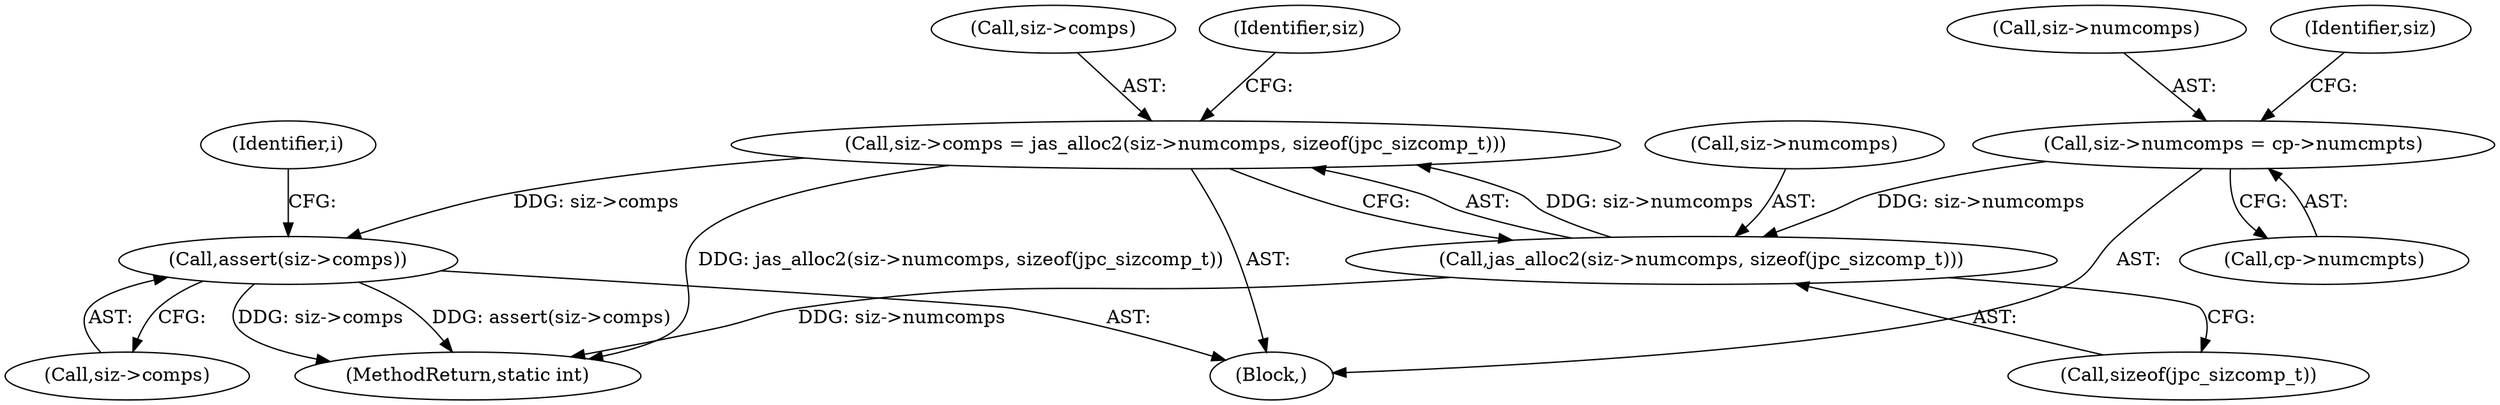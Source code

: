 digraph "0_jasper_d42b2388f7f8e0332c846675133acea151fc557a_38@pointer" {
"1000268" [label="(Call,siz->comps = jas_alloc2(siz->numcomps, sizeof(jpc_sizcomp_t)))"];
"1000272" [label="(Call,jas_alloc2(siz->numcomps, sizeof(jpc_sizcomp_t)))"];
"1000261" [label="(Call,siz->numcomps = cp->numcmpts)"];
"1000278" [label="(Call,assert(siz->comps))"];
"1001187" [label="(MethodReturn,static int)"];
"1000268" [label="(Call,siz->comps = jas_alloc2(siz->numcomps, sizeof(jpc_sizcomp_t)))"];
"1000284" [label="(Identifier,i)"];
"1000276" [label="(Call,sizeof(jpc_sizcomp_t))"];
"1000261" [label="(Call,siz->numcomps = cp->numcmpts)"];
"1000269" [label="(Call,siz->comps)"];
"1000106" [label="(Block,)"];
"1000280" [label="(Identifier,siz)"];
"1000279" [label="(Call,siz->comps)"];
"1000265" [label="(Call,cp->numcmpts)"];
"1000272" [label="(Call,jas_alloc2(siz->numcomps, sizeof(jpc_sizcomp_t)))"];
"1000262" [label="(Call,siz->numcomps)"];
"1000278" [label="(Call,assert(siz->comps))"];
"1000273" [label="(Call,siz->numcomps)"];
"1000270" [label="(Identifier,siz)"];
"1000268" -> "1000106"  [label="AST: "];
"1000268" -> "1000272"  [label="CFG: "];
"1000269" -> "1000268"  [label="AST: "];
"1000272" -> "1000268"  [label="AST: "];
"1000280" -> "1000268"  [label="CFG: "];
"1000268" -> "1001187"  [label="DDG: jas_alloc2(siz->numcomps, sizeof(jpc_sizcomp_t))"];
"1000272" -> "1000268"  [label="DDG: siz->numcomps"];
"1000268" -> "1000278"  [label="DDG: siz->comps"];
"1000272" -> "1000276"  [label="CFG: "];
"1000273" -> "1000272"  [label="AST: "];
"1000276" -> "1000272"  [label="AST: "];
"1000272" -> "1001187"  [label="DDG: siz->numcomps"];
"1000261" -> "1000272"  [label="DDG: siz->numcomps"];
"1000261" -> "1000106"  [label="AST: "];
"1000261" -> "1000265"  [label="CFG: "];
"1000262" -> "1000261"  [label="AST: "];
"1000265" -> "1000261"  [label="AST: "];
"1000270" -> "1000261"  [label="CFG: "];
"1000278" -> "1000106"  [label="AST: "];
"1000278" -> "1000279"  [label="CFG: "];
"1000279" -> "1000278"  [label="AST: "];
"1000284" -> "1000278"  [label="CFG: "];
"1000278" -> "1001187"  [label="DDG: assert(siz->comps)"];
"1000278" -> "1001187"  [label="DDG: siz->comps"];
}
